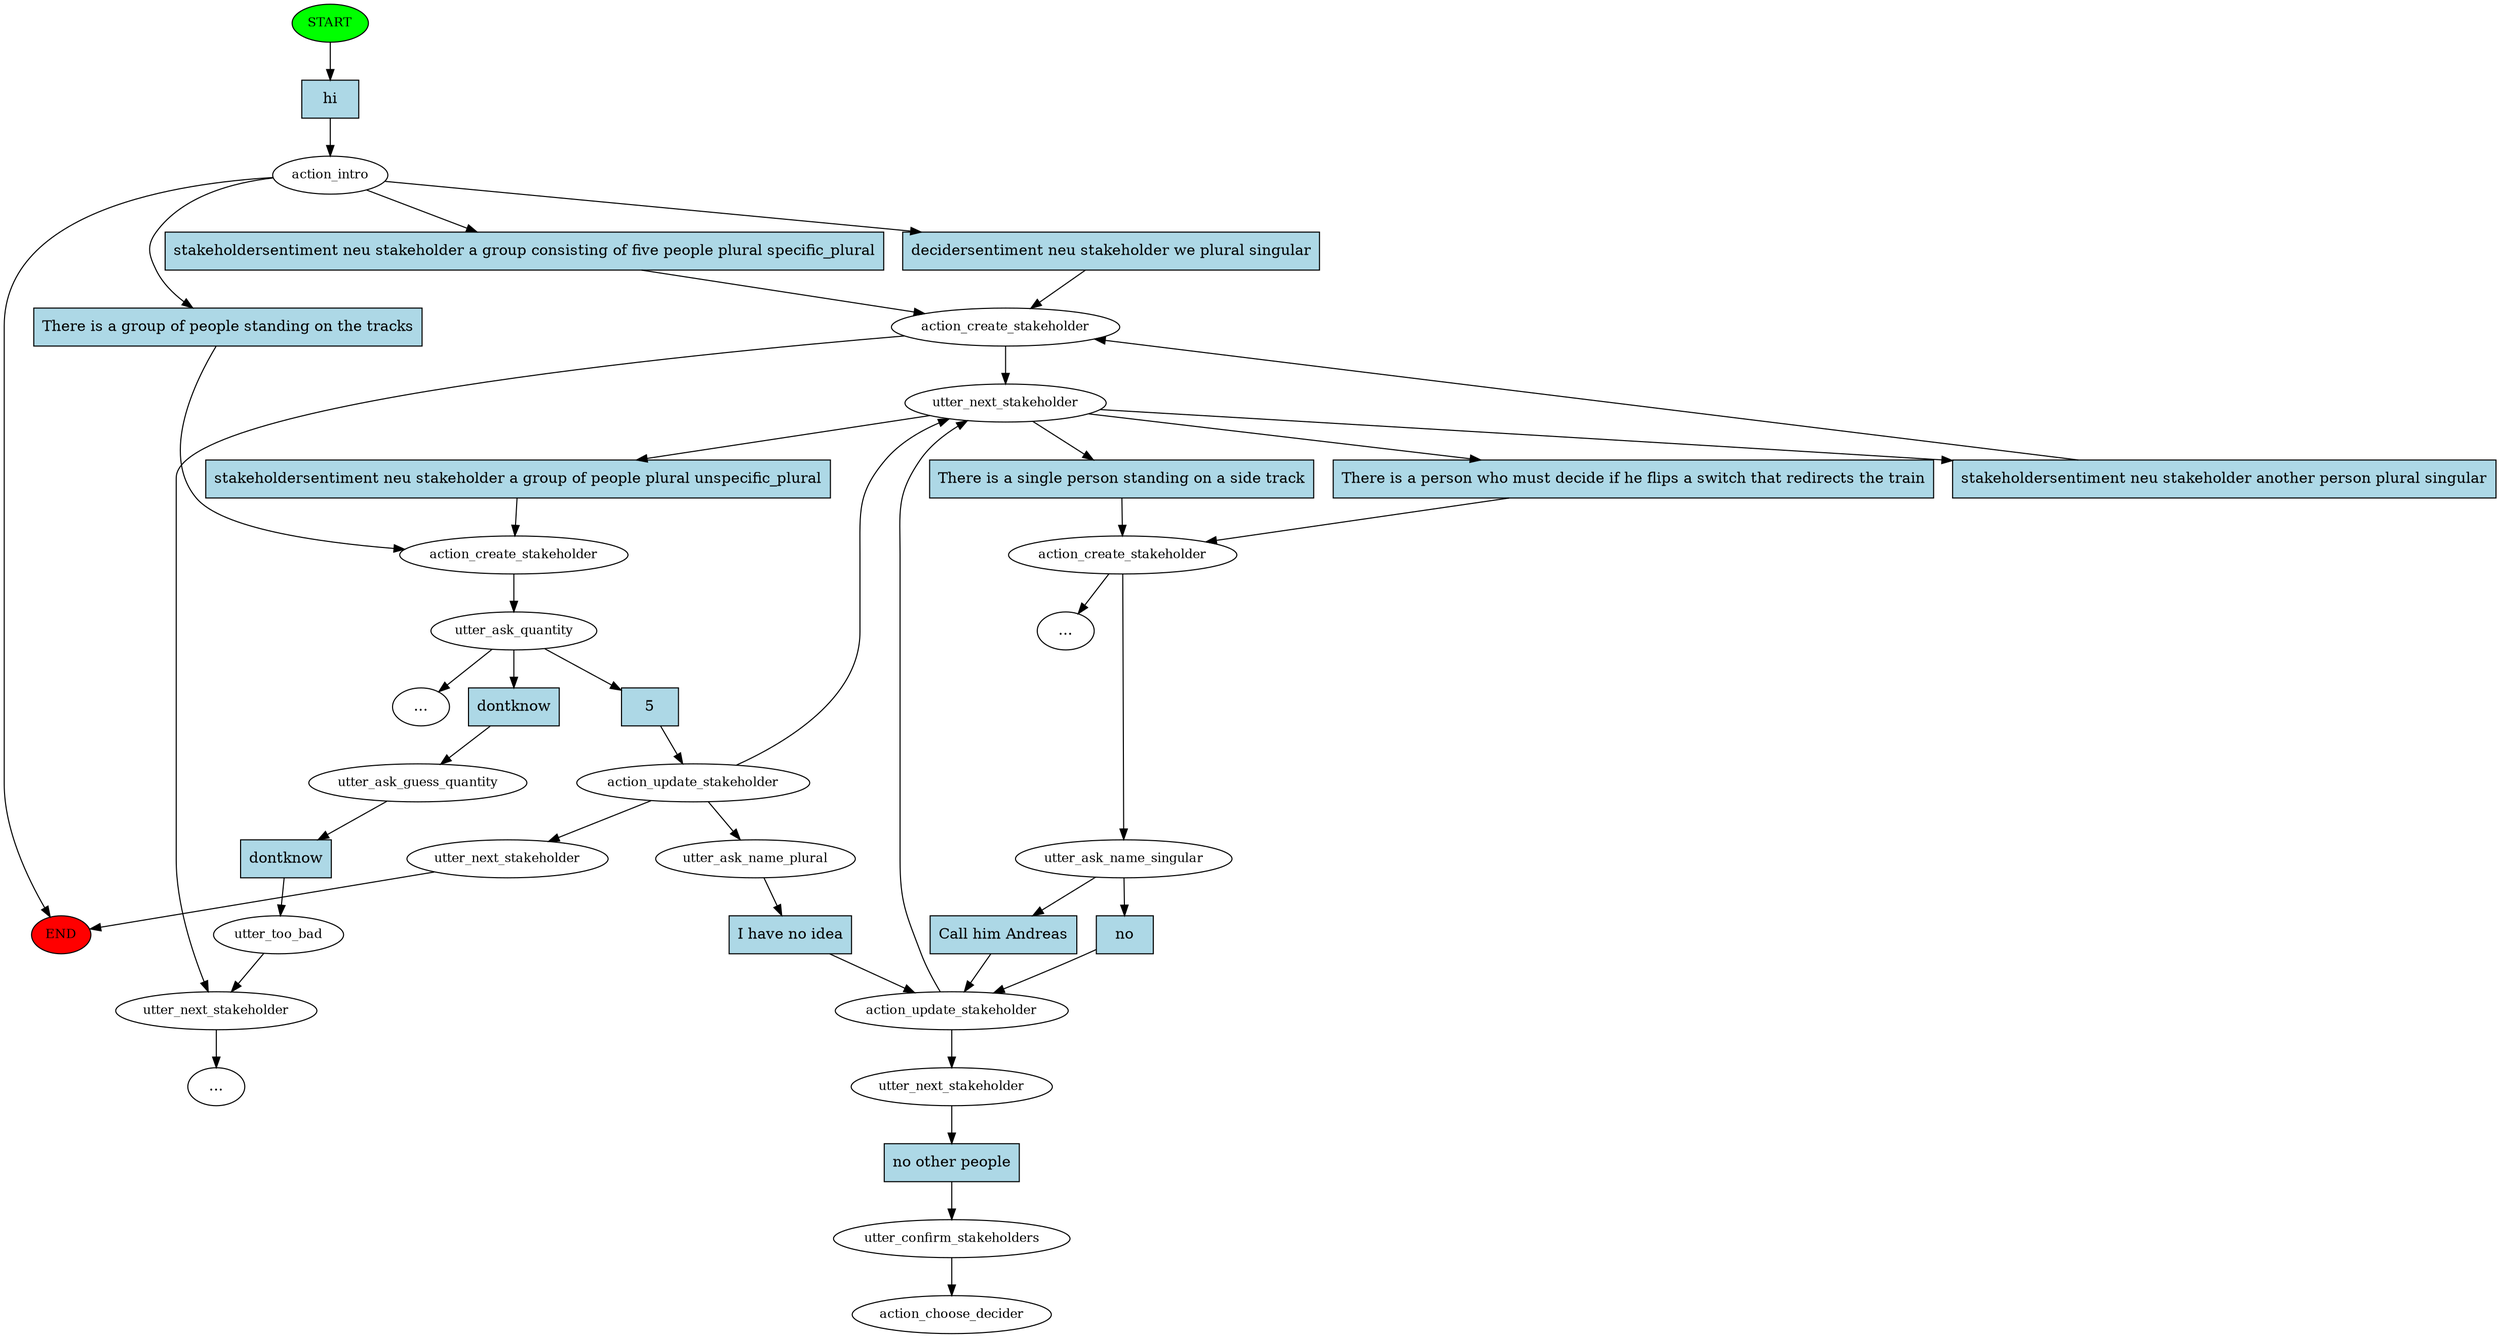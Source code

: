 digraph  {
0 [class="start active", fillcolor=green, fontsize=12, label=START, style=filled];
"-1" [class=end, fillcolor=red, fontsize=12, label=END, style=filled];
1 [class=active, fontsize=12, label=action_intro];
3 [class="", fontsize=12, label=action_create_stakeholder];
4 [class=active, fontsize=12, label=utter_next_stakeholder];
5 [class=active, fontsize=12, label=action_create_stakeholder];
19 [class=active, fontsize=12, label=action_create_stakeholder];
20 [class=active, fontsize=12, label=utter_ask_quantity];
21 [class=active, fontsize=12, label=action_update_stakeholder];
24 [class="", fontsize=12, label=utter_next_stakeholder];
"-21" [class=ellipsis, label="..."];
99 [class="", fontsize=12, label=utter_ask_guess_quantity];
100 [class="", fontsize=12, label=utter_too_bad];
107 [class="", fontsize=12, label=utter_next_stakeholder];
"-37" [class=ellipsis, label="..."];
"-38" [class=ellipsis, label="..."];
196 [class=active, fontsize=12, label=utter_ask_name_plural];
197 [class=active, fontsize=12, label=action_update_stakeholder];
200 [class=active, fontsize=12, label=utter_ask_name_singular];
206 [class=active, fontsize=12, label=utter_next_stakeholder];
207 [class=active, fontsize=12, label=utter_confirm_stakeholders];
208 [class="dashed active", fontsize=12, label=action_choose_decider];
209 [class="intent active", fillcolor=lightblue, label=hi, shape=rect, style=filled];
210 [class=intent, fillcolor=lightblue, label="stakeholdersentiment neu stakeholder a group consisting of five people plural specific_plural", shape=rect, style=filled];
211 [class=intent, fillcolor=lightblue, label="decidersentiment neu stakeholder we plural singular", shape=rect, style=filled];
212 [class="intent active", fillcolor=lightblue, label="There is a group of people standing on the tracks", shape=rect, style=filled];
213 [class="intent active", fillcolor=lightblue, label="There is a single person standing on a side track", shape=rect, style=filled];
214 [class="intent active", fillcolor=lightblue, label="There is a person who must decide if he flips a switch that redirects the train", shape=rect, style=filled];
215 [class=intent, fillcolor=lightblue, label="stakeholdersentiment neu stakeholder another person plural singular", shape=rect, style=filled];
216 [class=intent, fillcolor=lightblue, label="stakeholdersentiment neu stakeholder a group of people plural unspecific_plural", shape=rect, style=filled];
217 [class="intent active", fillcolor=lightblue, label=5, shape=rect, style=filled];
218 [class=intent, fillcolor=lightblue, label=dontknow, shape=rect, style=filled];
219 [class=intent, fillcolor=lightblue, label=dontknow, shape=rect, style=filled];
220 [class="intent active", fillcolor=lightblue, label="I have no idea", shape=rect, style=filled];
221 [class="intent active", fillcolor=lightblue, label="Call him Andreas", shape=rect, style=filled];
222 [class="intent active", fillcolor=lightblue, label=no, shape=rect, style=filled];
223 [class="intent active", fillcolor=lightblue, label="no other people", shape=rect, style=filled];
0 -> 209  [class=active, key=0];
1 -> "-1"  [class="", key=NONE, label=""];
1 -> 210  [class="", key=0];
1 -> 211  [class="", key=0];
1 -> 212  [class=active, key=0];
3 -> 4  [class="", key=NONE, label=""];
3 -> 24  [class="", key=NONE, label=""];
4 -> 213  [class=active, key=0];
4 -> 214  [class=active, key=0];
4 -> 215  [class="", key=0];
4 -> 216  [class="", key=0];
5 -> "-38"  [class="", key=NONE, label=""];
5 -> 200  [class=active, key=NONE, label=""];
19 -> 20  [class=active, key=NONE, label=""];
20 -> "-21"  [class="", key=NONE, label=""];
20 -> 217  [class=active, key=0];
20 -> 218  [class="", key=0];
21 -> 4  [class="", key=NONE, label=""];
21 -> 107  [class="", key=NONE, label=""];
21 -> 196  [class=active, key=NONE, label=""];
24 -> "-37"  [class="", key=NONE, label=""];
99 -> 219  [class="", key=0];
100 -> 24  [class="", key=NONE, label=""];
107 -> "-1"  [class="", key=NONE, label=""];
196 -> 220  [class=active, key=0];
197 -> 4  [class=active, key=NONE, label=""];
197 -> 206  [class=active, key=NONE, label=""];
200 -> 221  [class=active, key=0];
200 -> 222  [class=active, key=0];
206 -> 223  [class=active, key=0];
207 -> 208  [class=active, key=NONE, label=""];
209 -> 1  [class=active, key=0];
210 -> 3  [class="", key=0];
211 -> 3  [class="", key=0];
212 -> 19  [class=active, key=0];
213 -> 5  [class=active, key=0];
214 -> 5  [class=active, key=0];
215 -> 3  [class="", key=0];
216 -> 19  [class="", key=0];
217 -> 21  [class=active, key=0];
218 -> 99  [class="", key=0];
219 -> 100  [class="", key=0];
220 -> 197  [class=active, key=0];
221 -> 197  [class=active, key=0];
222 -> 197  [class=active, key=0];
223 -> 207  [class=active, key=0];
}
